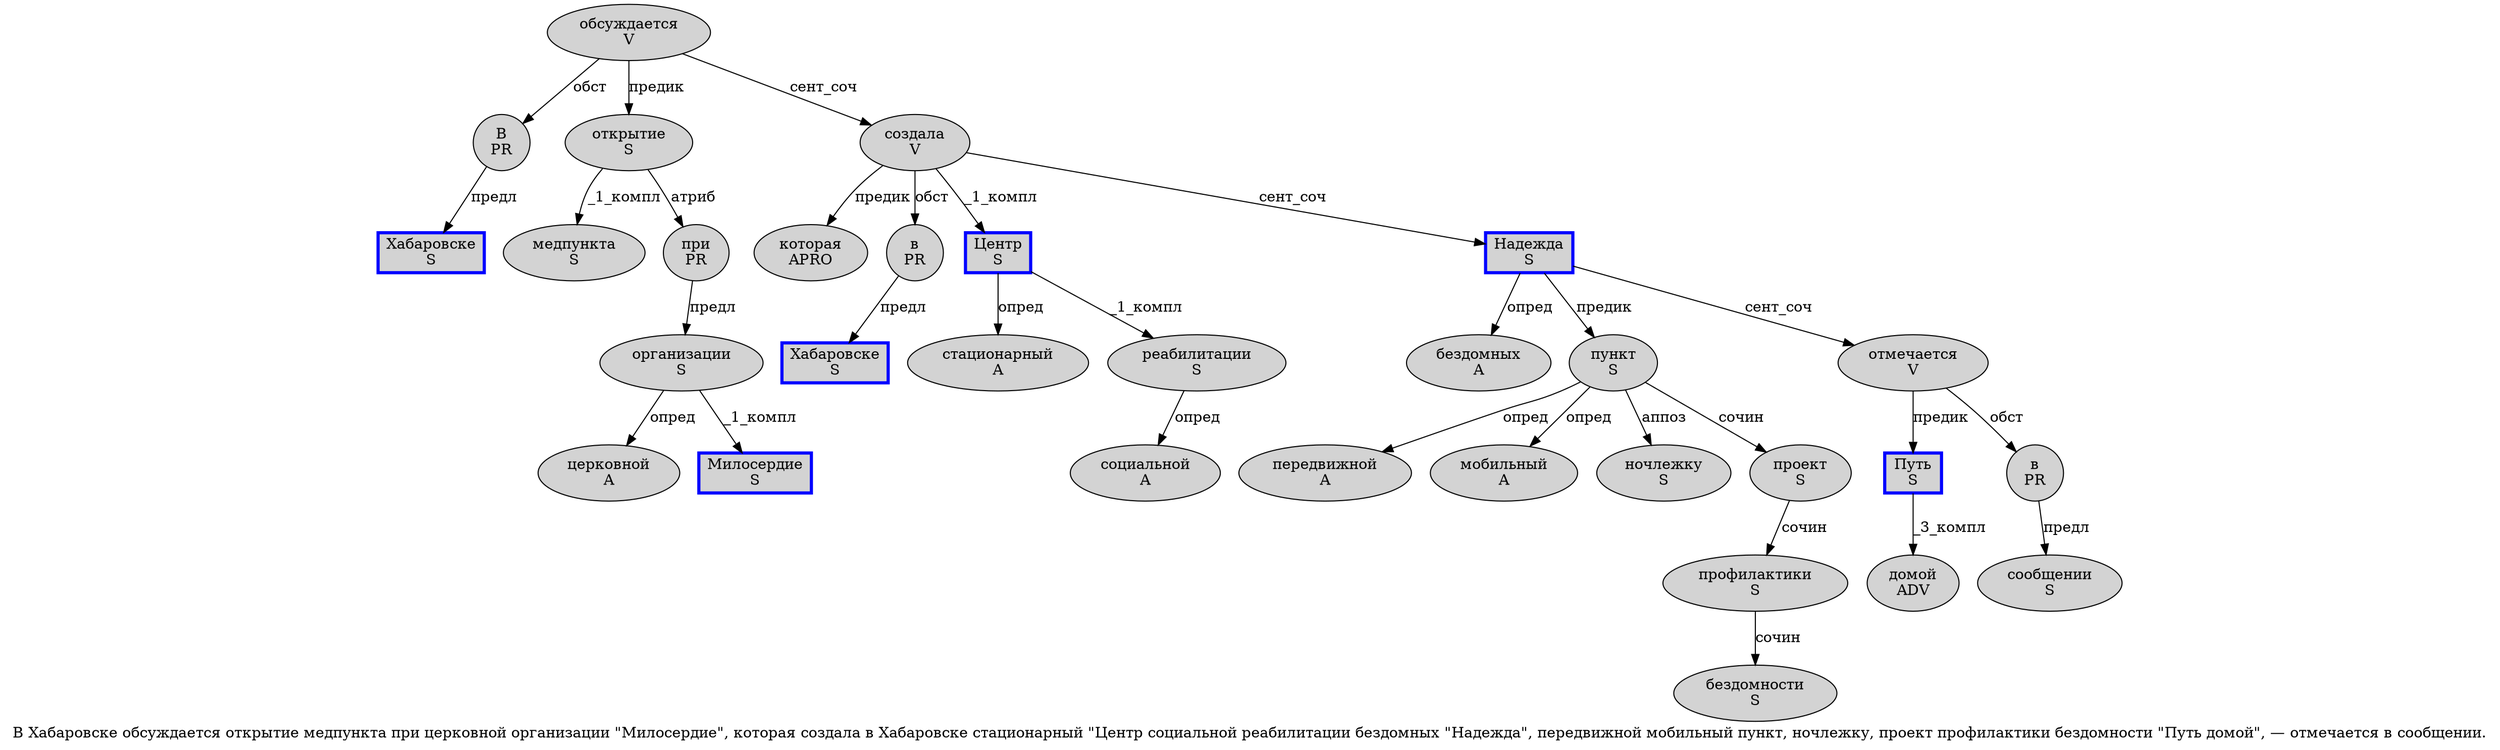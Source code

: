 digraph SENTENCE_269 {
	graph [label="В Хабаровске обсуждается открытие медпункта при церковной организации \"Милосердие\", которая создала в Хабаровске стационарный \"Центр социальной реабилитации бездомных \"Надежда\", передвижной мобильный пункт, ночлежку, проект профилактики бездомности \"Путь домой\", — отмечается в сообщении."]
	node [style=filled]
		0 [label="В
PR" color="" fillcolor=lightgray penwidth=1 shape=ellipse]
		1 [label="Хабаровске
S" color=blue fillcolor=lightgray penwidth=3 shape=box]
		2 [label="обсуждается
V" color="" fillcolor=lightgray penwidth=1 shape=ellipse]
		3 [label="открытие
S" color="" fillcolor=lightgray penwidth=1 shape=ellipse]
		4 [label="медпункта
S" color="" fillcolor=lightgray penwidth=1 shape=ellipse]
		5 [label="при
PR" color="" fillcolor=lightgray penwidth=1 shape=ellipse]
		6 [label="церковной
A" color="" fillcolor=lightgray penwidth=1 shape=ellipse]
		7 [label="организации
S" color="" fillcolor=lightgray penwidth=1 shape=ellipse]
		9 [label="Милосердие
S" color=blue fillcolor=lightgray penwidth=3 shape=box]
		12 [label="которая
APRO" color="" fillcolor=lightgray penwidth=1 shape=ellipse]
		13 [label="создала
V" color="" fillcolor=lightgray penwidth=1 shape=ellipse]
		14 [label="в
PR" color="" fillcolor=lightgray penwidth=1 shape=ellipse]
		15 [label="Хабаровске
S" color=blue fillcolor=lightgray penwidth=3 shape=box]
		16 [label="стационарный
A" color="" fillcolor=lightgray penwidth=1 shape=ellipse]
		18 [label="Центр
S" color=blue fillcolor=lightgray penwidth=3 shape=box]
		19 [label="социальной
A" color="" fillcolor=lightgray penwidth=1 shape=ellipse]
		20 [label="реабилитации
S" color="" fillcolor=lightgray penwidth=1 shape=ellipse]
		21 [label="бездомных
A" color="" fillcolor=lightgray penwidth=1 shape=ellipse]
		23 [label="Надежда
S" color=blue fillcolor=lightgray penwidth=3 shape=box]
		26 [label="передвижной
A" color="" fillcolor=lightgray penwidth=1 shape=ellipse]
		27 [label="мобильный
A" color="" fillcolor=lightgray penwidth=1 shape=ellipse]
		28 [label="пункт
S" color="" fillcolor=lightgray penwidth=1 shape=ellipse]
		30 [label="ночлежку
S" color="" fillcolor=lightgray penwidth=1 shape=ellipse]
		32 [label="проект
S" color="" fillcolor=lightgray penwidth=1 shape=ellipse]
		33 [label="профилактики
S" color="" fillcolor=lightgray penwidth=1 shape=ellipse]
		34 [label="бездомности
S" color="" fillcolor=lightgray penwidth=1 shape=ellipse]
		36 [label="Путь
S" color=blue fillcolor=lightgray penwidth=3 shape=box]
		37 [label="домой
ADV" color="" fillcolor=lightgray penwidth=1 shape=ellipse]
		41 [label="отмечается
V" color="" fillcolor=lightgray penwidth=1 shape=ellipse]
		42 [label="в
PR" color="" fillcolor=lightgray penwidth=1 shape=ellipse]
		43 [label="сообщении
S" color="" fillcolor=lightgray penwidth=1 shape=ellipse]
			32 -> 33 [label="сочин"]
			36 -> 37 [label="_3_компл"]
			5 -> 7 [label="предл"]
			23 -> 21 [label="опред"]
			23 -> 28 [label="предик"]
			23 -> 41 [label="сент_соч"]
			41 -> 36 [label="предик"]
			41 -> 42 [label="обст"]
			7 -> 6 [label="опред"]
			7 -> 9 [label="_1_компл"]
			14 -> 15 [label="предл"]
			18 -> 16 [label="опред"]
			18 -> 20 [label="_1_компл"]
			2 -> 0 [label="обст"]
			2 -> 3 [label="предик"]
			2 -> 13 [label="сент_соч"]
			13 -> 12 [label="предик"]
			13 -> 14 [label="обст"]
			13 -> 18 [label="_1_компл"]
			13 -> 23 [label="сент_соч"]
			3 -> 4 [label="_1_компл"]
			3 -> 5 [label="атриб"]
			0 -> 1 [label="предл"]
			42 -> 43 [label="предл"]
			28 -> 26 [label="опред"]
			28 -> 27 [label="опред"]
			28 -> 30 [label="аппоз"]
			28 -> 32 [label="сочин"]
			20 -> 19 [label="опред"]
			33 -> 34 [label="сочин"]
}
